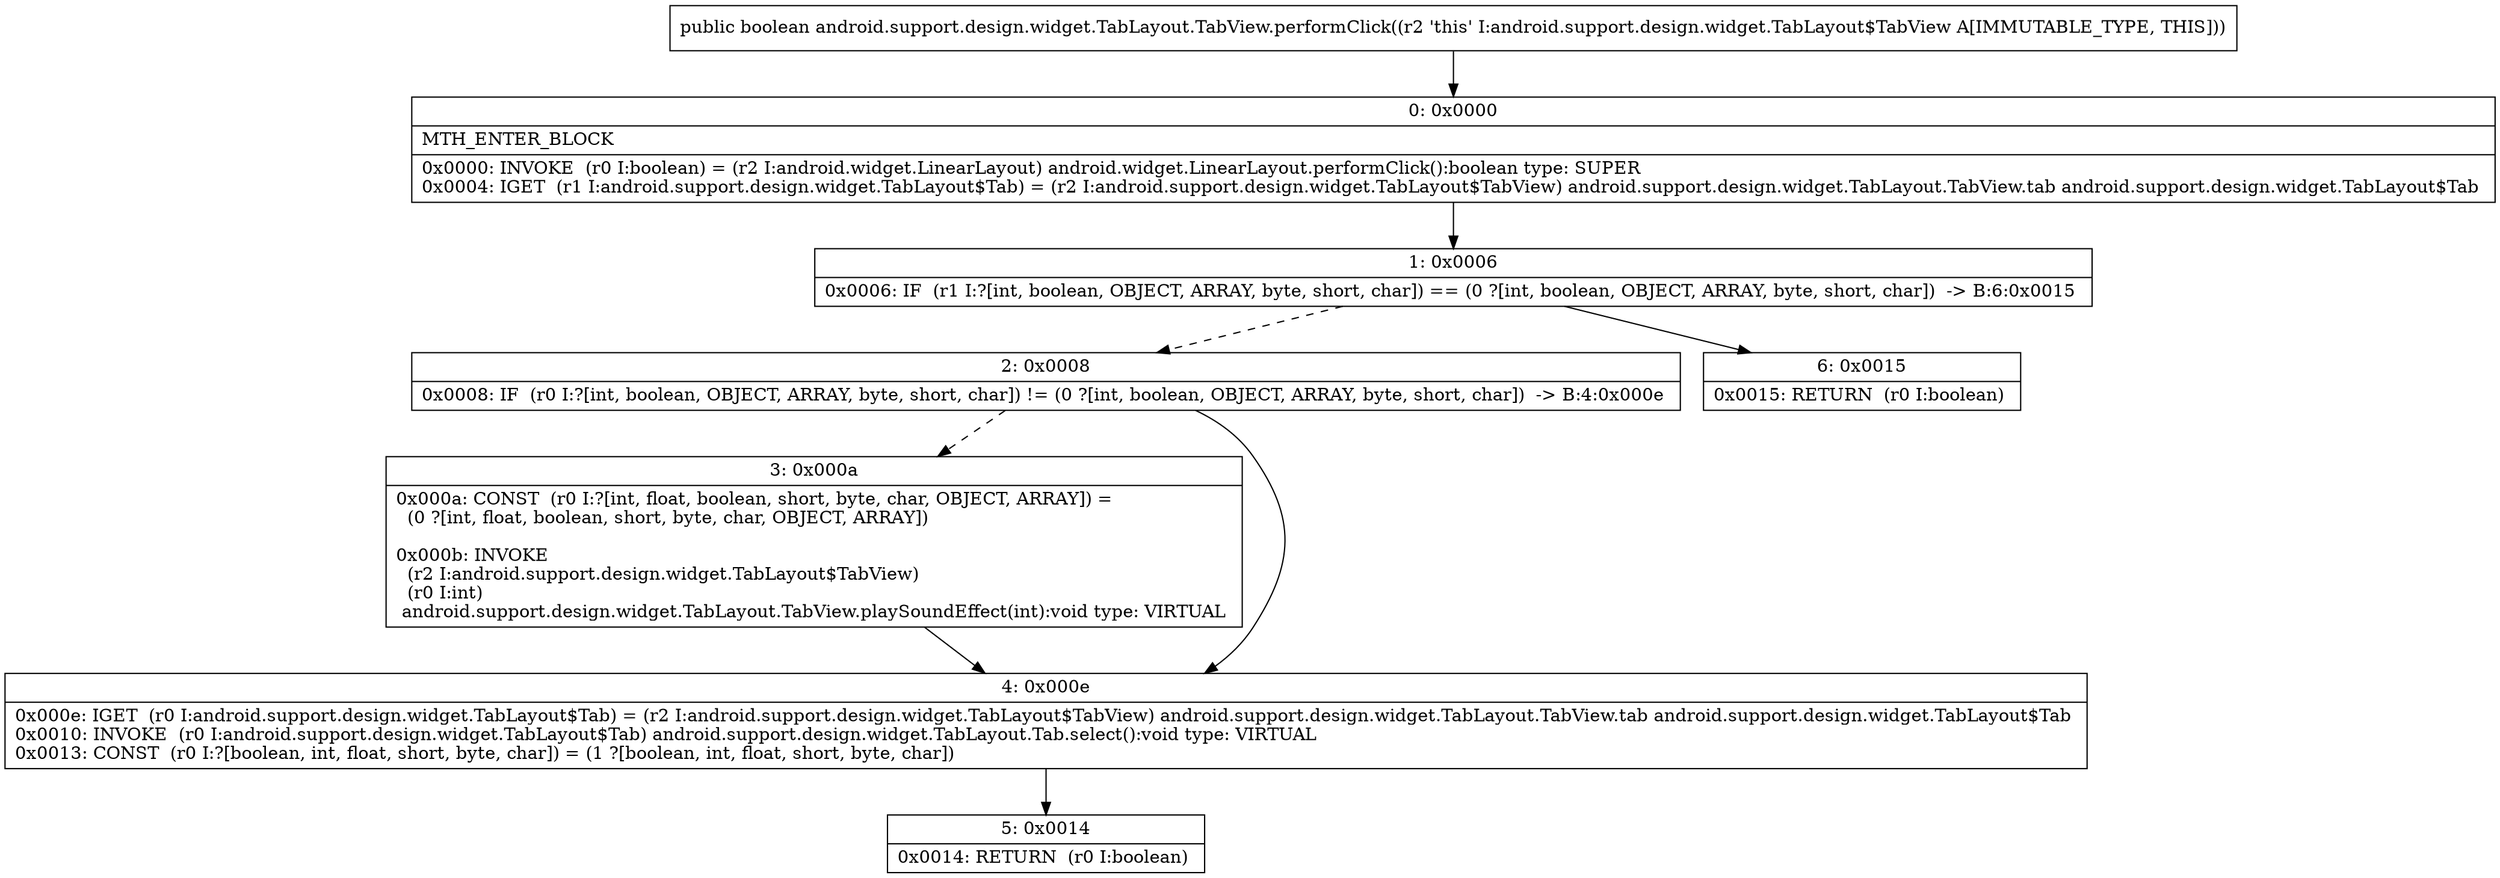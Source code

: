 digraph "CFG forandroid.support.design.widget.TabLayout.TabView.performClick()Z" {
Node_0 [shape=record,label="{0\:\ 0x0000|MTH_ENTER_BLOCK\l|0x0000: INVOKE  (r0 I:boolean) = (r2 I:android.widget.LinearLayout) android.widget.LinearLayout.performClick():boolean type: SUPER \l0x0004: IGET  (r1 I:android.support.design.widget.TabLayout$Tab) = (r2 I:android.support.design.widget.TabLayout$TabView) android.support.design.widget.TabLayout.TabView.tab android.support.design.widget.TabLayout$Tab \l}"];
Node_1 [shape=record,label="{1\:\ 0x0006|0x0006: IF  (r1 I:?[int, boolean, OBJECT, ARRAY, byte, short, char]) == (0 ?[int, boolean, OBJECT, ARRAY, byte, short, char])  \-\> B:6:0x0015 \l}"];
Node_2 [shape=record,label="{2\:\ 0x0008|0x0008: IF  (r0 I:?[int, boolean, OBJECT, ARRAY, byte, short, char]) != (0 ?[int, boolean, OBJECT, ARRAY, byte, short, char])  \-\> B:4:0x000e \l}"];
Node_3 [shape=record,label="{3\:\ 0x000a|0x000a: CONST  (r0 I:?[int, float, boolean, short, byte, char, OBJECT, ARRAY]) = \l  (0 ?[int, float, boolean, short, byte, char, OBJECT, ARRAY])\l \l0x000b: INVOKE  \l  (r2 I:android.support.design.widget.TabLayout$TabView)\l  (r0 I:int)\l android.support.design.widget.TabLayout.TabView.playSoundEffect(int):void type: VIRTUAL \l}"];
Node_4 [shape=record,label="{4\:\ 0x000e|0x000e: IGET  (r0 I:android.support.design.widget.TabLayout$Tab) = (r2 I:android.support.design.widget.TabLayout$TabView) android.support.design.widget.TabLayout.TabView.tab android.support.design.widget.TabLayout$Tab \l0x0010: INVOKE  (r0 I:android.support.design.widget.TabLayout$Tab) android.support.design.widget.TabLayout.Tab.select():void type: VIRTUAL \l0x0013: CONST  (r0 I:?[boolean, int, float, short, byte, char]) = (1 ?[boolean, int, float, short, byte, char]) \l}"];
Node_5 [shape=record,label="{5\:\ 0x0014|0x0014: RETURN  (r0 I:boolean) \l}"];
Node_6 [shape=record,label="{6\:\ 0x0015|0x0015: RETURN  (r0 I:boolean) \l}"];
MethodNode[shape=record,label="{public boolean android.support.design.widget.TabLayout.TabView.performClick((r2 'this' I:android.support.design.widget.TabLayout$TabView A[IMMUTABLE_TYPE, THIS])) }"];
MethodNode -> Node_0;
Node_0 -> Node_1;
Node_1 -> Node_2[style=dashed];
Node_1 -> Node_6;
Node_2 -> Node_3[style=dashed];
Node_2 -> Node_4;
Node_3 -> Node_4;
Node_4 -> Node_5;
}

